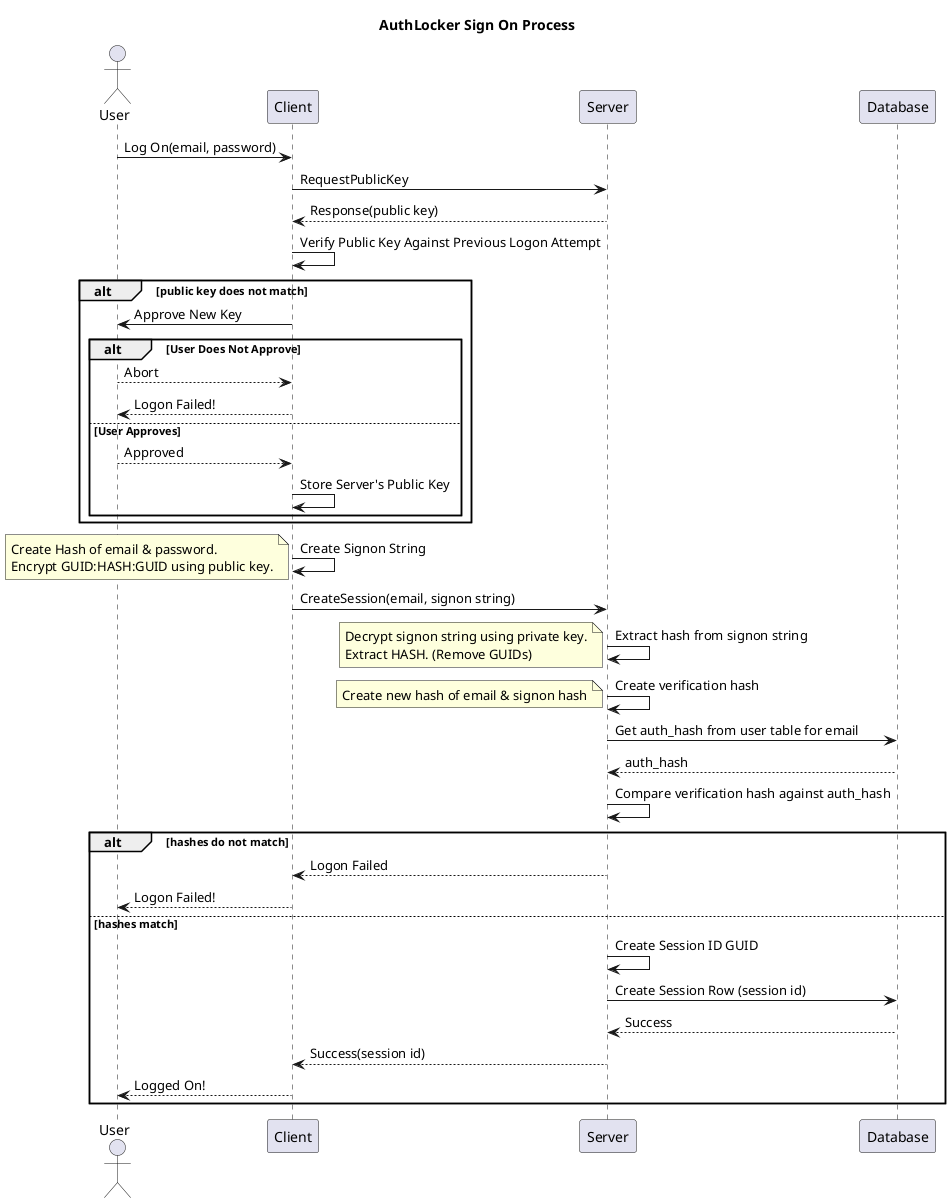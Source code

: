 @startuml
title AuthLocker Sign On Process

actor User
participant Client
participant Server
participant Database

User->Client: Log On(email, password)

Client->Server: RequestPublicKey
Server-->Client: Response(public key)
Client->Client: Verify Public Key Against Previous Logon Attempt
alt public key does not match
Client->User: Approve New Key
	alt User Does Not Approve
		User-->Client: Abort
		Client-->User: Logon Failed!
	else User Approves
		User-->Client: Approved
		Client->Client: Store Server's Public Key
	end
end
Client->Client: Create Signon String
note left
	Create Hash of email & password.
	Encrypt GUID:HASH:GUID using public key.
end note
Client->Server: CreateSession(email, signon string)
Server->Server: Extract hash from signon string
note left
	Decrypt signon string using private key.
	Extract HASH. (Remove GUIDs)
end note
Server->Server: Create verification hash
note left
	Create new hash of email & signon hash
end note
Server->Database: Get auth_hash from user table for email
Database-->Server: auth_hash
Server->Server: Compare verification hash against auth_hash
alt hashes do not match
	Server-->Client: Logon Failed
	Client-->User: Logon Failed!
else hashes match
	Server->Server: Create Session ID GUID
	Server->Database: Create Session Row (session id)
	Database-->Server: Success
	Server-->Client: Success(session id)
	Client-->User: Logged On!
end
@enduml